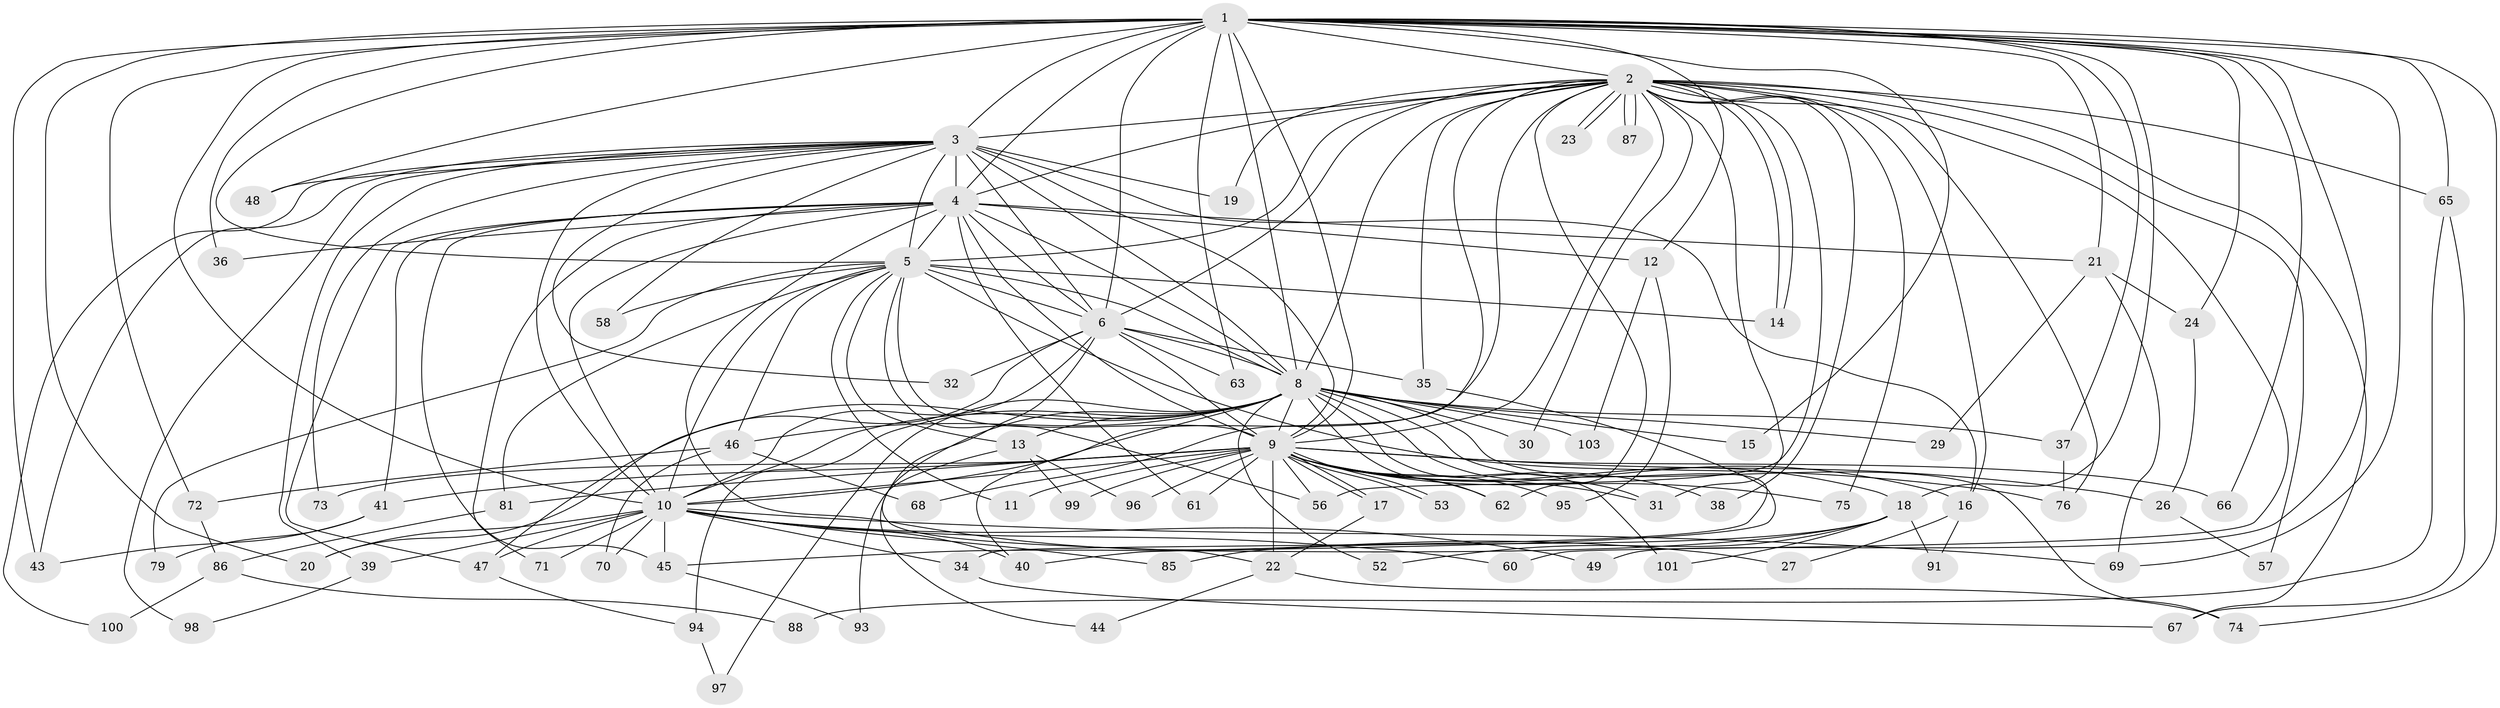 // original degree distribution, {27: 0.009708737864077669, 31: 0.009708737864077669, 18: 0.009708737864077669, 19: 0.019417475728155338, 21: 0.009708737864077669, 14: 0.009708737864077669, 11: 0.009708737864077669, 28: 0.009708737864077669, 25: 0.009708737864077669, 2: 0.5339805825242718, 4: 0.06796116504854369, 5: 0.04854368932038835, 3: 0.23300970873786409, 8: 0.009708737864077669, 6: 0.009708737864077669}
// Generated by graph-tools (version 1.1) at 2025/11/02/27/25 16:11:02]
// undirected, 82 vertices, 197 edges
graph export_dot {
graph [start="1"]
  node [color=gray90,style=filled];
  1 [super="+50"];
  2 [super="+80"];
  3 [super="+7"];
  4 [super="+33"];
  5 [super="+89"];
  6 [super="+64"];
  8 [super="+51"];
  9 [super="+25"];
  10 [super="+28"];
  11;
  12;
  13;
  14;
  15;
  16 [super="+82"];
  17;
  18 [super="+78"];
  19;
  20;
  21;
  22 [super="+90"];
  23;
  24;
  26;
  27;
  29;
  30;
  31 [super="+55"];
  32;
  34;
  35;
  36;
  37 [super="+84"];
  38;
  39;
  40 [super="+42"];
  41;
  43 [super="+54"];
  44;
  45;
  46 [super="+102"];
  47;
  48;
  49;
  52;
  53;
  56 [super="+59"];
  57;
  58;
  60;
  61;
  62 [super="+83"];
  63;
  65 [super="+77"];
  66;
  67;
  68;
  69 [super="+92"];
  70;
  71;
  72;
  73;
  74;
  75;
  76;
  79;
  81;
  85;
  86;
  87;
  88;
  91;
  93;
  94;
  95;
  96;
  97;
  98;
  99;
  100;
  101;
  103;
  1 -- 2;
  1 -- 3 [weight=3];
  1 -- 4;
  1 -- 5;
  1 -- 6;
  1 -- 8;
  1 -- 9;
  1 -- 10;
  1 -- 12;
  1 -- 15;
  1 -- 18;
  1 -- 20;
  1 -- 21;
  1 -- 24;
  1 -- 36;
  1 -- 37;
  1 -- 48;
  1 -- 49;
  1 -- 63;
  1 -- 65;
  1 -- 66;
  1 -- 69;
  1 -- 72;
  1 -- 74;
  1 -- 43;
  2 -- 3 [weight=2];
  2 -- 4;
  2 -- 5;
  2 -- 6;
  2 -- 8 [weight=2];
  2 -- 9;
  2 -- 10;
  2 -- 14;
  2 -- 14;
  2 -- 16;
  2 -- 19;
  2 -- 23;
  2 -- 23;
  2 -- 30;
  2 -- 35;
  2 -- 38;
  2 -- 56;
  2 -- 57;
  2 -- 60;
  2 -- 62;
  2 -- 65;
  2 -- 67;
  2 -- 68;
  2 -- 75;
  2 -- 76;
  2 -- 87;
  2 -- 87;
  2 -- 31;
  3 -- 4 [weight=2];
  3 -- 5 [weight=2];
  3 -- 6 [weight=2];
  3 -- 8 [weight=2];
  3 -- 9 [weight=2];
  3 -- 10 [weight=2];
  3 -- 32;
  3 -- 39;
  3 -- 48;
  3 -- 58;
  3 -- 73;
  3 -- 98;
  3 -- 100;
  3 -- 43;
  3 -- 19;
  3 -- 16;
  4 -- 5 [weight=2];
  4 -- 6;
  4 -- 8;
  4 -- 9;
  4 -- 10;
  4 -- 12;
  4 -- 21;
  4 -- 27;
  4 -- 36;
  4 -- 41;
  4 -- 45;
  4 -- 47;
  4 -- 61;
  4 -- 71;
  5 -- 6;
  5 -- 8 [weight=2];
  5 -- 9;
  5 -- 10;
  5 -- 11;
  5 -- 13;
  5 -- 46 [weight=2];
  5 -- 56;
  5 -- 58;
  5 -- 76;
  5 -- 79;
  5 -- 81;
  5 -- 14;
  6 -- 8;
  6 -- 9;
  6 -- 10;
  6 -- 22;
  6 -- 32;
  6 -- 35;
  6 -- 63;
  6 -- 47;
  8 -- 9;
  8 -- 10;
  8 -- 13;
  8 -- 15;
  8 -- 20;
  8 -- 29;
  8 -- 30;
  8 -- 31;
  8 -- 34;
  8 -- 37;
  8 -- 40;
  8 -- 44;
  8 -- 46;
  8 -- 52;
  8 -- 62;
  8 -- 94;
  8 -- 97;
  8 -- 101;
  8 -- 103;
  8 -- 74;
  9 -- 10;
  9 -- 11;
  9 -- 16;
  9 -- 17;
  9 -- 17;
  9 -- 18;
  9 -- 26;
  9 -- 31;
  9 -- 38;
  9 -- 53;
  9 -- 53;
  9 -- 61;
  9 -- 66;
  9 -- 81;
  9 -- 95;
  9 -- 96;
  9 -- 99;
  9 -- 73;
  9 -- 41;
  9 -- 75;
  9 -- 22;
  9 -- 62;
  9 -- 56;
  10 -- 39;
  10 -- 45;
  10 -- 47;
  10 -- 49;
  10 -- 60;
  10 -- 70;
  10 -- 85;
  10 -- 20;
  10 -- 34;
  10 -- 71;
  10 -- 40;
  10 -- 69;
  12 -- 95;
  12 -- 103;
  13 -- 93;
  13 -- 96;
  13 -- 99;
  16 -- 27;
  16 -- 91;
  17 -- 22;
  18 -- 52;
  18 -- 101;
  18 -- 91;
  18 -- 85;
  18 -- 45;
  21 -- 24;
  21 -- 29;
  21 -- 69;
  22 -- 44;
  22 -- 74;
  24 -- 26;
  26 -- 57;
  34 -- 67;
  35 -- 40;
  37 -- 76;
  39 -- 98;
  41 -- 43;
  41 -- 79;
  45 -- 93;
  46 -- 68;
  46 -- 70;
  46 -- 72;
  47 -- 94;
  65 -- 88;
  65 -- 67;
  72 -- 86;
  81 -- 86;
  86 -- 88;
  86 -- 100;
  94 -- 97;
}
